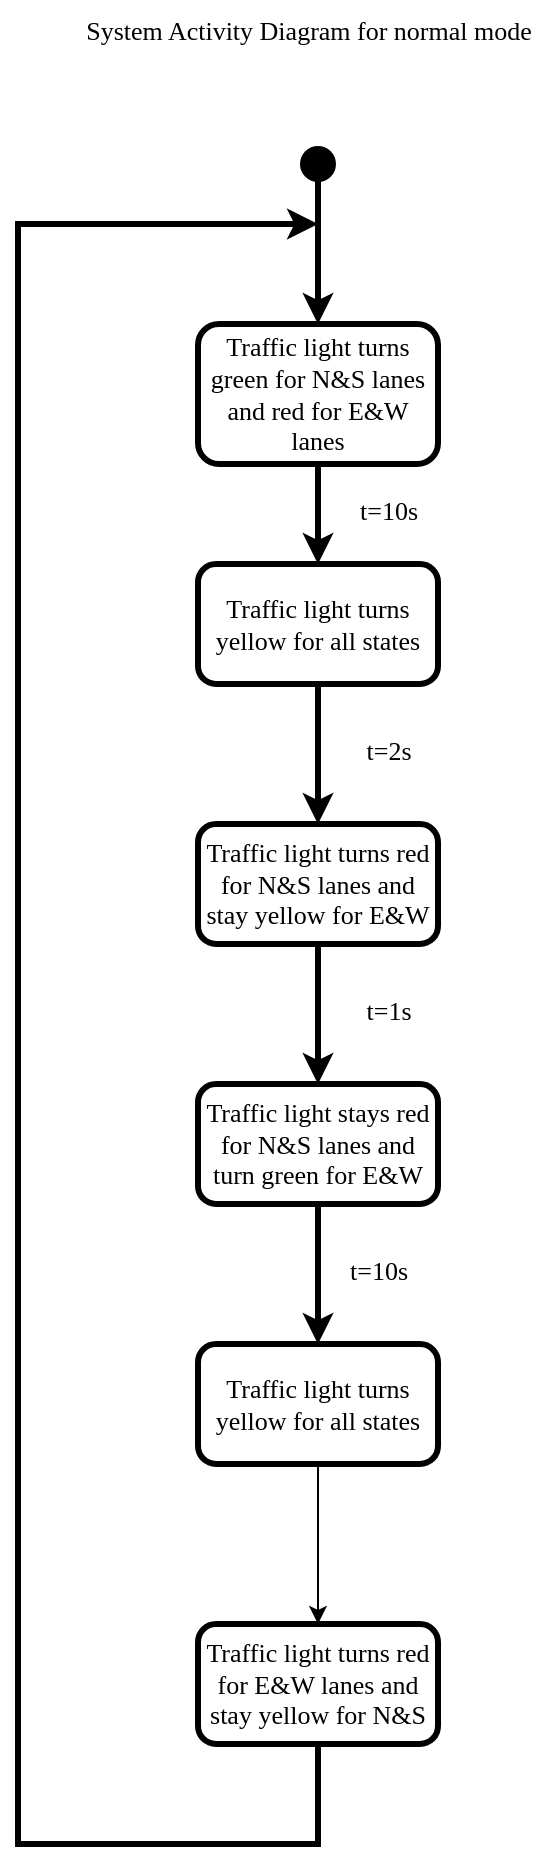 <mxfile version="27.0.9">
  <diagram name="Page-1" id="upwMmtDh8m9oPrQM5hgA">
    <mxGraphModel dx="2066" dy="1209" grid="1" gridSize="10" guides="1" tooltips="1" connect="1" arrows="1" fold="1" page="1" pageScale="1" pageWidth="850" pageHeight="1100" math="0" shadow="0">
      <root>
        <mxCell id="0" />
        <mxCell id="1" parent="0" />
        <mxCell id="JENbStVcz9d-Mb8aF427-7" value="" style="edgeStyle=orthogonalEdgeStyle;rounded=0;orthogonalLoop=1;jettySize=auto;html=1;strokeWidth=3;fontSize=13;fontFamily=Times New Roman;" edge="1" parent="1" source="JENbStVcz9d-Mb8aF427-1" target="JENbStVcz9d-Mb8aF427-3">
          <mxGeometry relative="1" as="geometry" />
        </mxCell>
        <mxCell id="JENbStVcz9d-Mb8aF427-1" value="" style="shape=waypoint;sketch=0;fillStyle=solid;size=6;pointerEvents=1;points=[];fillColor=none;resizable=0;rotatable=0;perimeter=centerPerimeter;snapToPoint=1;strokeWidth=7;fontSize=13;fontFamily=Times New Roman;" vertex="1" parent="1">
          <mxGeometry x="460" y="200" width="20" height="20" as="geometry" />
        </mxCell>
        <mxCell id="JENbStVcz9d-Mb8aF427-9" value="" style="edgeStyle=orthogonalEdgeStyle;rounded=0;orthogonalLoop=1;jettySize=auto;html=1;strokeWidth=3;fontSize=13;fontFamily=Times New Roman;" edge="1" parent="1" source="JENbStVcz9d-Mb8aF427-2" target="JENbStVcz9d-Mb8aF427-4">
          <mxGeometry relative="1" as="geometry" />
        </mxCell>
        <mxCell id="JENbStVcz9d-Mb8aF427-2" value="Traffic light turns yellow for all states" style="rounded=1;whiteSpace=wrap;html=1;strokeWidth=3;fontSize=13;fontFamily=Times New Roman;" vertex="1" parent="1">
          <mxGeometry x="410" y="410" width="120" height="60" as="geometry" />
        </mxCell>
        <mxCell id="JENbStVcz9d-Mb8aF427-8" value="" style="edgeStyle=orthogonalEdgeStyle;rounded=0;orthogonalLoop=1;jettySize=auto;html=1;strokeWidth=3;fontSize=13;fontFamily=Times New Roman;" edge="1" parent="1" source="JENbStVcz9d-Mb8aF427-3" target="JENbStVcz9d-Mb8aF427-2">
          <mxGeometry relative="1" as="geometry" />
        </mxCell>
        <mxCell id="JENbStVcz9d-Mb8aF427-3" value="Traffic light turns green for N&amp;amp;S lanes and red for E&amp;amp;W lanes" style="rounded=1;whiteSpace=wrap;html=1;strokeWidth=3;fontSize=13;fontFamily=Times New Roman;" vertex="1" parent="1">
          <mxGeometry x="410" y="290" width="120" height="70" as="geometry" />
        </mxCell>
        <mxCell id="JENbStVcz9d-Mb8aF427-10" value="" style="edgeStyle=orthogonalEdgeStyle;rounded=0;orthogonalLoop=1;jettySize=auto;html=1;strokeWidth=3;fontSize=13;fontFamily=Times New Roman;" edge="1" parent="1" source="JENbStVcz9d-Mb8aF427-4" target="JENbStVcz9d-Mb8aF427-5">
          <mxGeometry relative="1" as="geometry" />
        </mxCell>
        <mxCell id="JENbStVcz9d-Mb8aF427-4" value="Traffic light turns red for N&amp;amp;S lanes and stay yellow for E&amp;amp;W" style="rounded=1;whiteSpace=wrap;html=1;strokeWidth=3;fontSize=13;fontFamily=Times New Roman;" vertex="1" parent="1">
          <mxGeometry x="410" y="540" width="120" height="60" as="geometry" />
        </mxCell>
        <mxCell id="JENbStVcz9d-Mb8aF427-11" value="" style="edgeStyle=orthogonalEdgeStyle;rounded=0;orthogonalLoop=1;jettySize=auto;html=1;strokeWidth=3;fontSize=13;fontFamily=Times New Roman;" edge="1" parent="1" source="JENbStVcz9d-Mb8aF427-5" target="JENbStVcz9d-Mb8aF427-6">
          <mxGeometry relative="1" as="geometry" />
        </mxCell>
        <mxCell id="JENbStVcz9d-Mb8aF427-5" value="Traffic light stays red for N&amp;amp;S lanes and turn green for E&amp;amp;W" style="rounded=1;whiteSpace=wrap;html=1;strokeWidth=3;fontSize=13;fontFamily=Times New Roman;" vertex="1" parent="1">
          <mxGeometry x="410" y="670" width="120" height="60" as="geometry" />
        </mxCell>
        <mxCell id="JENbStVcz9d-Mb8aF427-19" value="" style="edgeStyle=orthogonalEdgeStyle;rounded=0;orthogonalLoop=1;jettySize=auto;html=1;" edge="1" parent="1" source="JENbStVcz9d-Mb8aF427-6" target="JENbStVcz9d-Mb8aF427-18">
          <mxGeometry relative="1" as="geometry" />
        </mxCell>
        <mxCell id="JENbStVcz9d-Mb8aF427-6" value="Traffic light turns yellow for all states" style="rounded=1;whiteSpace=wrap;html=1;strokeWidth=3;fontSize=13;fontFamily=Times New Roman;" vertex="1" parent="1">
          <mxGeometry x="410" y="800" width="120" height="60" as="geometry" />
        </mxCell>
        <mxCell id="JENbStVcz9d-Mb8aF427-12" value="" style="endArrow=classic;html=1;rounded=0;strokeWidth=3;fontSize=13;fontFamily=Times New Roman;" edge="1" parent="1">
          <mxGeometry width="50" height="50" relative="1" as="geometry">
            <mxPoint x="470" y="1000" as="sourcePoint" />
            <mxPoint x="470" y="240" as="targetPoint" />
            <Array as="points">
              <mxPoint x="470" y="1050" />
              <mxPoint x="320" y="1050" />
              <mxPoint x="320" y="890" />
              <mxPoint x="320" y="240" />
            </Array>
          </mxGeometry>
        </mxCell>
        <mxCell id="JENbStVcz9d-Mb8aF427-13" value="System Activity Diagram for normal mode" style="text;html=1;align=center;verticalAlign=middle;resizable=0;points=[];autosize=1;strokeColor=none;fillColor=none;strokeWidth=3;fontSize=13;fontFamily=Times New Roman;" vertex="1" parent="1">
          <mxGeometry x="340" y="128" width="250" height="30" as="geometry" />
        </mxCell>
        <mxCell id="JENbStVcz9d-Mb8aF427-14" value="t=10s" style="text;html=1;align=center;verticalAlign=middle;resizable=0;points=[];autosize=1;strokeColor=none;fillColor=none;strokeWidth=3;fontFamily=Times New Roman;fontSize=13;" vertex="1" parent="1">
          <mxGeometry x="480" y="368" width="50" height="30" as="geometry" />
        </mxCell>
        <mxCell id="JENbStVcz9d-Mb8aF427-15" value="t=2s" style="text;html=1;align=center;verticalAlign=middle;resizable=0;points=[];autosize=1;strokeColor=none;fillColor=none;strokeWidth=3;fontFamily=Times New Roman;fontSize=13;" vertex="1" parent="1">
          <mxGeometry x="480" y="488" width="50" height="30" as="geometry" />
        </mxCell>
        <mxCell id="JENbStVcz9d-Mb8aF427-16" value="t=1s" style="text;html=1;align=center;verticalAlign=middle;resizable=0;points=[];autosize=1;strokeColor=none;fillColor=none;strokeWidth=3;fontFamily=Times New Roman;fontSize=13;" vertex="1" parent="1">
          <mxGeometry x="480" y="618" width="50" height="30" as="geometry" />
        </mxCell>
        <mxCell id="JENbStVcz9d-Mb8aF427-17" value="t=10s" style="text;html=1;align=center;verticalAlign=middle;resizable=0;points=[];autosize=1;strokeColor=none;fillColor=none;fontFamily=Times New Roman;fontSize=13;" vertex="1" parent="1">
          <mxGeometry x="475" y="748" width="50" height="30" as="geometry" />
        </mxCell>
        <mxCell id="JENbStVcz9d-Mb8aF427-18" value="Traffic light turns red for E&amp;amp;W lanes and stay yellow for N&amp;amp;S" style="whiteSpace=wrap;html=1;fontSize=13;fontFamily=Times New Roman;rounded=1;strokeWidth=3;" vertex="1" parent="1">
          <mxGeometry x="410" y="940" width="120" height="60" as="geometry" />
        </mxCell>
      </root>
    </mxGraphModel>
  </diagram>
</mxfile>
